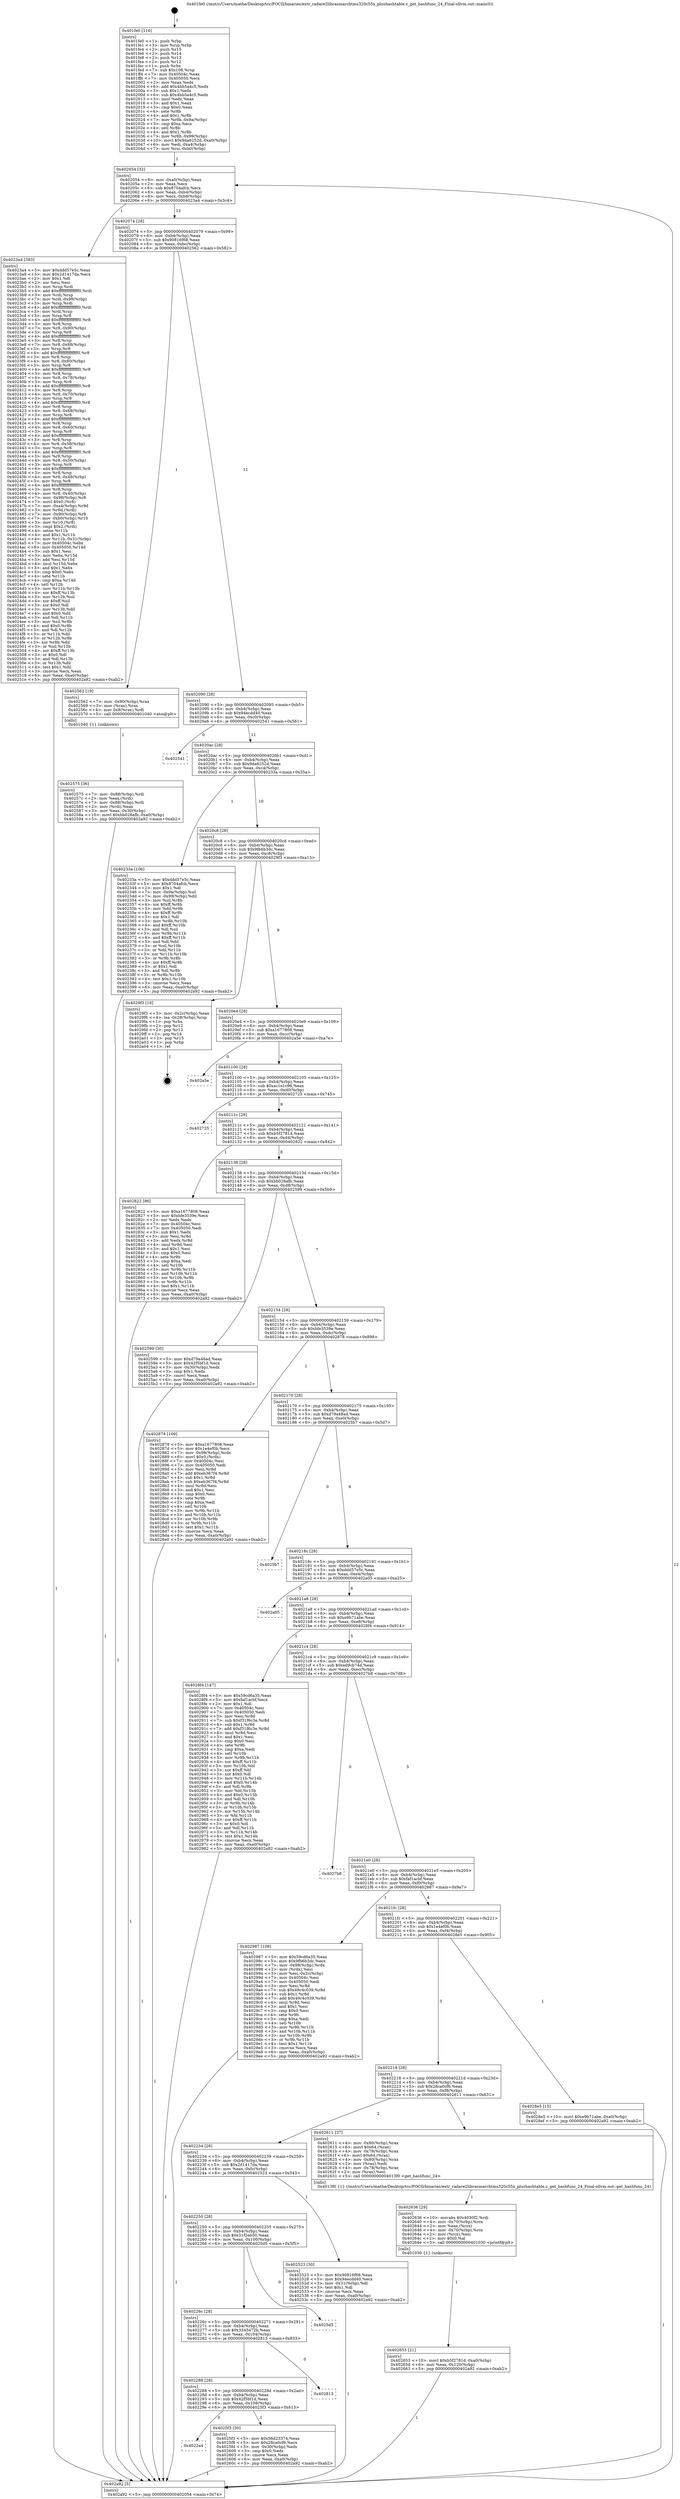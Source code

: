 digraph "0x401fe0" {
  label = "0x401fe0 (/mnt/c/Users/mathe/Desktop/tcc/POCII/binaries/extr_radare2librasmarchtms320c55x_plushashtable.c_get_hashfunc_24_Final-ollvm.out::main(0))"
  labelloc = "t"
  node[shape=record]

  Entry [label="",width=0.3,height=0.3,shape=circle,fillcolor=black,style=filled]
  "0x402054" [label="{
     0x402054 [32]\l
     | [instrs]\l
     &nbsp;&nbsp;0x402054 \<+6\>: mov -0xa0(%rbp),%eax\l
     &nbsp;&nbsp;0x40205a \<+2\>: mov %eax,%ecx\l
     &nbsp;&nbsp;0x40205c \<+6\>: sub $0x8704afcb,%ecx\l
     &nbsp;&nbsp;0x402062 \<+6\>: mov %eax,-0xb4(%rbp)\l
     &nbsp;&nbsp;0x402068 \<+6\>: mov %ecx,-0xb8(%rbp)\l
     &nbsp;&nbsp;0x40206e \<+6\>: je 00000000004023a4 \<main+0x3c4\>\l
  }"]
  "0x4023a4" [label="{
     0x4023a4 [383]\l
     | [instrs]\l
     &nbsp;&nbsp;0x4023a4 \<+5\>: mov $0xddd57e5c,%eax\l
     &nbsp;&nbsp;0x4023a9 \<+5\>: mov $0x2d1417da,%ecx\l
     &nbsp;&nbsp;0x4023ae \<+2\>: mov $0x1,%dl\l
     &nbsp;&nbsp;0x4023b0 \<+2\>: xor %esi,%esi\l
     &nbsp;&nbsp;0x4023b2 \<+3\>: mov %rsp,%rdi\l
     &nbsp;&nbsp;0x4023b5 \<+4\>: add $0xfffffffffffffff0,%rdi\l
     &nbsp;&nbsp;0x4023b9 \<+3\>: mov %rdi,%rsp\l
     &nbsp;&nbsp;0x4023bc \<+7\>: mov %rdi,-0x98(%rbp)\l
     &nbsp;&nbsp;0x4023c3 \<+3\>: mov %rsp,%rdi\l
     &nbsp;&nbsp;0x4023c6 \<+4\>: add $0xfffffffffffffff0,%rdi\l
     &nbsp;&nbsp;0x4023ca \<+3\>: mov %rdi,%rsp\l
     &nbsp;&nbsp;0x4023cd \<+3\>: mov %rsp,%r8\l
     &nbsp;&nbsp;0x4023d0 \<+4\>: add $0xfffffffffffffff0,%r8\l
     &nbsp;&nbsp;0x4023d4 \<+3\>: mov %r8,%rsp\l
     &nbsp;&nbsp;0x4023d7 \<+7\>: mov %r8,-0x90(%rbp)\l
     &nbsp;&nbsp;0x4023de \<+3\>: mov %rsp,%r8\l
     &nbsp;&nbsp;0x4023e1 \<+4\>: add $0xfffffffffffffff0,%r8\l
     &nbsp;&nbsp;0x4023e5 \<+3\>: mov %r8,%rsp\l
     &nbsp;&nbsp;0x4023e8 \<+7\>: mov %r8,-0x88(%rbp)\l
     &nbsp;&nbsp;0x4023ef \<+3\>: mov %rsp,%r8\l
     &nbsp;&nbsp;0x4023f2 \<+4\>: add $0xfffffffffffffff0,%r8\l
     &nbsp;&nbsp;0x4023f6 \<+3\>: mov %r8,%rsp\l
     &nbsp;&nbsp;0x4023f9 \<+4\>: mov %r8,-0x80(%rbp)\l
     &nbsp;&nbsp;0x4023fd \<+3\>: mov %rsp,%r8\l
     &nbsp;&nbsp;0x402400 \<+4\>: add $0xfffffffffffffff0,%r8\l
     &nbsp;&nbsp;0x402404 \<+3\>: mov %r8,%rsp\l
     &nbsp;&nbsp;0x402407 \<+4\>: mov %r8,-0x78(%rbp)\l
     &nbsp;&nbsp;0x40240b \<+3\>: mov %rsp,%r8\l
     &nbsp;&nbsp;0x40240e \<+4\>: add $0xfffffffffffffff0,%r8\l
     &nbsp;&nbsp;0x402412 \<+3\>: mov %r8,%rsp\l
     &nbsp;&nbsp;0x402415 \<+4\>: mov %r8,-0x70(%rbp)\l
     &nbsp;&nbsp;0x402419 \<+3\>: mov %rsp,%r8\l
     &nbsp;&nbsp;0x40241c \<+4\>: add $0xfffffffffffffff0,%r8\l
     &nbsp;&nbsp;0x402420 \<+3\>: mov %r8,%rsp\l
     &nbsp;&nbsp;0x402423 \<+4\>: mov %r8,-0x68(%rbp)\l
     &nbsp;&nbsp;0x402427 \<+3\>: mov %rsp,%r8\l
     &nbsp;&nbsp;0x40242a \<+4\>: add $0xfffffffffffffff0,%r8\l
     &nbsp;&nbsp;0x40242e \<+3\>: mov %r8,%rsp\l
     &nbsp;&nbsp;0x402431 \<+4\>: mov %r8,-0x60(%rbp)\l
     &nbsp;&nbsp;0x402435 \<+3\>: mov %rsp,%r8\l
     &nbsp;&nbsp;0x402438 \<+4\>: add $0xfffffffffffffff0,%r8\l
     &nbsp;&nbsp;0x40243c \<+3\>: mov %r8,%rsp\l
     &nbsp;&nbsp;0x40243f \<+4\>: mov %r8,-0x58(%rbp)\l
     &nbsp;&nbsp;0x402443 \<+3\>: mov %rsp,%r8\l
     &nbsp;&nbsp;0x402446 \<+4\>: add $0xfffffffffffffff0,%r8\l
     &nbsp;&nbsp;0x40244a \<+3\>: mov %r8,%rsp\l
     &nbsp;&nbsp;0x40244d \<+4\>: mov %r8,-0x50(%rbp)\l
     &nbsp;&nbsp;0x402451 \<+3\>: mov %rsp,%r8\l
     &nbsp;&nbsp;0x402454 \<+4\>: add $0xfffffffffffffff0,%r8\l
     &nbsp;&nbsp;0x402458 \<+3\>: mov %r8,%rsp\l
     &nbsp;&nbsp;0x40245b \<+4\>: mov %r8,-0x48(%rbp)\l
     &nbsp;&nbsp;0x40245f \<+3\>: mov %rsp,%r8\l
     &nbsp;&nbsp;0x402462 \<+4\>: add $0xfffffffffffffff0,%r8\l
     &nbsp;&nbsp;0x402466 \<+3\>: mov %r8,%rsp\l
     &nbsp;&nbsp;0x402469 \<+4\>: mov %r8,-0x40(%rbp)\l
     &nbsp;&nbsp;0x40246d \<+7\>: mov -0x98(%rbp),%r8\l
     &nbsp;&nbsp;0x402474 \<+7\>: movl $0x0,(%r8)\l
     &nbsp;&nbsp;0x40247b \<+7\>: mov -0xa4(%rbp),%r9d\l
     &nbsp;&nbsp;0x402482 \<+3\>: mov %r9d,(%rdi)\l
     &nbsp;&nbsp;0x402485 \<+7\>: mov -0x90(%rbp),%r8\l
     &nbsp;&nbsp;0x40248c \<+7\>: mov -0xb0(%rbp),%r10\l
     &nbsp;&nbsp;0x402493 \<+3\>: mov %r10,(%r8)\l
     &nbsp;&nbsp;0x402496 \<+3\>: cmpl $0x2,(%rdi)\l
     &nbsp;&nbsp;0x402499 \<+4\>: setne %r11b\l
     &nbsp;&nbsp;0x40249d \<+4\>: and $0x1,%r11b\l
     &nbsp;&nbsp;0x4024a1 \<+4\>: mov %r11b,-0x31(%rbp)\l
     &nbsp;&nbsp;0x4024a5 \<+7\>: mov 0x40504c,%ebx\l
     &nbsp;&nbsp;0x4024ac \<+8\>: mov 0x405050,%r14d\l
     &nbsp;&nbsp;0x4024b4 \<+3\>: sub $0x1,%esi\l
     &nbsp;&nbsp;0x4024b7 \<+3\>: mov %ebx,%r15d\l
     &nbsp;&nbsp;0x4024ba \<+3\>: add %esi,%r15d\l
     &nbsp;&nbsp;0x4024bd \<+4\>: imul %r15d,%ebx\l
     &nbsp;&nbsp;0x4024c1 \<+3\>: and $0x1,%ebx\l
     &nbsp;&nbsp;0x4024c4 \<+3\>: cmp $0x0,%ebx\l
     &nbsp;&nbsp;0x4024c7 \<+4\>: sete %r11b\l
     &nbsp;&nbsp;0x4024cb \<+4\>: cmp $0xa,%r14d\l
     &nbsp;&nbsp;0x4024cf \<+4\>: setl %r12b\l
     &nbsp;&nbsp;0x4024d3 \<+3\>: mov %r11b,%r13b\l
     &nbsp;&nbsp;0x4024d6 \<+4\>: xor $0xff,%r13b\l
     &nbsp;&nbsp;0x4024da \<+3\>: mov %r12b,%sil\l
     &nbsp;&nbsp;0x4024dd \<+4\>: xor $0xff,%sil\l
     &nbsp;&nbsp;0x4024e1 \<+3\>: xor $0x0,%dl\l
     &nbsp;&nbsp;0x4024e4 \<+3\>: mov %r13b,%dil\l
     &nbsp;&nbsp;0x4024e7 \<+4\>: and $0x0,%dil\l
     &nbsp;&nbsp;0x4024eb \<+3\>: and %dl,%r11b\l
     &nbsp;&nbsp;0x4024ee \<+3\>: mov %sil,%r8b\l
     &nbsp;&nbsp;0x4024f1 \<+4\>: and $0x0,%r8b\l
     &nbsp;&nbsp;0x4024f5 \<+3\>: and %dl,%r12b\l
     &nbsp;&nbsp;0x4024f8 \<+3\>: or %r11b,%dil\l
     &nbsp;&nbsp;0x4024fb \<+3\>: or %r12b,%r8b\l
     &nbsp;&nbsp;0x4024fe \<+3\>: xor %r8b,%dil\l
     &nbsp;&nbsp;0x402501 \<+3\>: or %sil,%r13b\l
     &nbsp;&nbsp;0x402504 \<+4\>: xor $0xff,%r13b\l
     &nbsp;&nbsp;0x402508 \<+3\>: or $0x0,%dl\l
     &nbsp;&nbsp;0x40250b \<+3\>: and %dl,%r13b\l
     &nbsp;&nbsp;0x40250e \<+3\>: or %r13b,%dil\l
     &nbsp;&nbsp;0x402511 \<+4\>: test $0x1,%dil\l
     &nbsp;&nbsp;0x402515 \<+3\>: cmovne %ecx,%eax\l
     &nbsp;&nbsp;0x402518 \<+6\>: mov %eax,-0xa0(%rbp)\l
     &nbsp;&nbsp;0x40251e \<+5\>: jmp 0000000000402a92 \<main+0xab2\>\l
  }"]
  "0x402074" [label="{
     0x402074 [28]\l
     | [instrs]\l
     &nbsp;&nbsp;0x402074 \<+5\>: jmp 0000000000402079 \<main+0x99\>\l
     &nbsp;&nbsp;0x402079 \<+6\>: mov -0xb4(%rbp),%eax\l
     &nbsp;&nbsp;0x40207f \<+5\>: sub $0x90816f68,%eax\l
     &nbsp;&nbsp;0x402084 \<+6\>: mov %eax,-0xbc(%rbp)\l
     &nbsp;&nbsp;0x40208a \<+6\>: je 0000000000402562 \<main+0x582\>\l
  }"]
  Exit [label="",width=0.3,height=0.3,shape=circle,fillcolor=black,style=filled,peripheries=2]
  "0x402562" [label="{
     0x402562 [19]\l
     | [instrs]\l
     &nbsp;&nbsp;0x402562 \<+7\>: mov -0x90(%rbp),%rax\l
     &nbsp;&nbsp;0x402569 \<+3\>: mov (%rax),%rax\l
     &nbsp;&nbsp;0x40256c \<+4\>: mov 0x8(%rax),%rdi\l
     &nbsp;&nbsp;0x402570 \<+5\>: call 0000000000401040 \<atoi@plt\>\l
     | [calls]\l
     &nbsp;&nbsp;0x401040 \{1\} (unknown)\l
  }"]
  "0x402090" [label="{
     0x402090 [28]\l
     | [instrs]\l
     &nbsp;&nbsp;0x402090 \<+5\>: jmp 0000000000402095 \<main+0xb5\>\l
     &nbsp;&nbsp;0x402095 \<+6\>: mov -0xb4(%rbp),%eax\l
     &nbsp;&nbsp;0x40209b \<+5\>: sub $0x94ecdd40,%eax\l
     &nbsp;&nbsp;0x4020a0 \<+6\>: mov %eax,-0xc0(%rbp)\l
     &nbsp;&nbsp;0x4020a6 \<+6\>: je 0000000000402541 \<main+0x561\>\l
  }"]
  "0x402653" [label="{
     0x402653 [21]\l
     | [instrs]\l
     &nbsp;&nbsp;0x402653 \<+10\>: movl $0xb5f2781d,-0xa0(%rbp)\l
     &nbsp;&nbsp;0x40265d \<+6\>: mov %eax,-0x120(%rbp)\l
     &nbsp;&nbsp;0x402663 \<+5\>: jmp 0000000000402a92 \<main+0xab2\>\l
  }"]
  "0x402541" [label="{
     0x402541\l
  }", style=dashed]
  "0x4020ac" [label="{
     0x4020ac [28]\l
     | [instrs]\l
     &nbsp;&nbsp;0x4020ac \<+5\>: jmp 00000000004020b1 \<main+0xd1\>\l
     &nbsp;&nbsp;0x4020b1 \<+6\>: mov -0xb4(%rbp),%eax\l
     &nbsp;&nbsp;0x4020b7 \<+5\>: sub $0x9da6252d,%eax\l
     &nbsp;&nbsp;0x4020bc \<+6\>: mov %eax,-0xc4(%rbp)\l
     &nbsp;&nbsp;0x4020c2 \<+6\>: je 000000000040233a \<main+0x35a\>\l
  }"]
  "0x402636" [label="{
     0x402636 [29]\l
     | [instrs]\l
     &nbsp;&nbsp;0x402636 \<+10\>: movabs $0x4030f2,%rdi\l
     &nbsp;&nbsp;0x402640 \<+4\>: mov -0x70(%rbp),%rcx\l
     &nbsp;&nbsp;0x402644 \<+2\>: mov %eax,(%rcx)\l
     &nbsp;&nbsp;0x402646 \<+4\>: mov -0x70(%rbp),%rcx\l
     &nbsp;&nbsp;0x40264a \<+2\>: mov (%rcx),%esi\l
     &nbsp;&nbsp;0x40264c \<+2\>: mov $0x0,%al\l
     &nbsp;&nbsp;0x40264e \<+5\>: call 0000000000401030 \<printf@plt\>\l
     | [calls]\l
     &nbsp;&nbsp;0x401030 \{1\} (unknown)\l
  }"]
  "0x40233a" [label="{
     0x40233a [106]\l
     | [instrs]\l
     &nbsp;&nbsp;0x40233a \<+5\>: mov $0xddd57e5c,%eax\l
     &nbsp;&nbsp;0x40233f \<+5\>: mov $0x8704afcb,%ecx\l
     &nbsp;&nbsp;0x402344 \<+2\>: mov $0x1,%dl\l
     &nbsp;&nbsp;0x402346 \<+7\>: mov -0x9a(%rbp),%sil\l
     &nbsp;&nbsp;0x40234d \<+7\>: mov -0x99(%rbp),%dil\l
     &nbsp;&nbsp;0x402354 \<+3\>: mov %sil,%r8b\l
     &nbsp;&nbsp;0x402357 \<+4\>: xor $0xff,%r8b\l
     &nbsp;&nbsp;0x40235b \<+3\>: mov %dil,%r9b\l
     &nbsp;&nbsp;0x40235e \<+4\>: xor $0xff,%r9b\l
     &nbsp;&nbsp;0x402362 \<+3\>: xor $0x1,%dl\l
     &nbsp;&nbsp;0x402365 \<+3\>: mov %r8b,%r10b\l
     &nbsp;&nbsp;0x402368 \<+4\>: and $0xff,%r10b\l
     &nbsp;&nbsp;0x40236c \<+3\>: and %dl,%sil\l
     &nbsp;&nbsp;0x40236f \<+3\>: mov %r9b,%r11b\l
     &nbsp;&nbsp;0x402372 \<+4\>: and $0xff,%r11b\l
     &nbsp;&nbsp;0x402376 \<+3\>: and %dl,%dil\l
     &nbsp;&nbsp;0x402379 \<+3\>: or %sil,%r10b\l
     &nbsp;&nbsp;0x40237c \<+3\>: or %dil,%r11b\l
     &nbsp;&nbsp;0x40237f \<+3\>: xor %r11b,%r10b\l
     &nbsp;&nbsp;0x402382 \<+3\>: or %r9b,%r8b\l
     &nbsp;&nbsp;0x402385 \<+4\>: xor $0xff,%r8b\l
     &nbsp;&nbsp;0x402389 \<+3\>: or $0x1,%dl\l
     &nbsp;&nbsp;0x40238c \<+3\>: and %dl,%r8b\l
     &nbsp;&nbsp;0x40238f \<+3\>: or %r8b,%r10b\l
     &nbsp;&nbsp;0x402392 \<+4\>: test $0x1,%r10b\l
     &nbsp;&nbsp;0x402396 \<+3\>: cmovne %ecx,%eax\l
     &nbsp;&nbsp;0x402399 \<+6\>: mov %eax,-0xa0(%rbp)\l
     &nbsp;&nbsp;0x40239f \<+5\>: jmp 0000000000402a92 \<main+0xab2\>\l
  }"]
  "0x4020c8" [label="{
     0x4020c8 [28]\l
     | [instrs]\l
     &nbsp;&nbsp;0x4020c8 \<+5\>: jmp 00000000004020cd \<main+0xed\>\l
     &nbsp;&nbsp;0x4020cd \<+6\>: mov -0xb4(%rbp),%eax\l
     &nbsp;&nbsp;0x4020d3 \<+5\>: sub $0x9fb6b3dc,%eax\l
     &nbsp;&nbsp;0x4020d8 \<+6\>: mov %eax,-0xc8(%rbp)\l
     &nbsp;&nbsp;0x4020de \<+6\>: je 00000000004029f3 \<main+0xa13\>\l
  }"]
  "0x402a92" [label="{
     0x402a92 [5]\l
     | [instrs]\l
     &nbsp;&nbsp;0x402a92 \<+5\>: jmp 0000000000402054 \<main+0x74\>\l
  }"]
  "0x401fe0" [label="{
     0x401fe0 [116]\l
     | [instrs]\l
     &nbsp;&nbsp;0x401fe0 \<+1\>: push %rbp\l
     &nbsp;&nbsp;0x401fe1 \<+3\>: mov %rsp,%rbp\l
     &nbsp;&nbsp;0x401fe4 \<+2\>: push %r15\l
     &nbsp;&nbsp;0x401fe6 \<+2\>: push %r14\l
     &nbsp;&nbsp;0x401fe8 \<+2\>: push %r13\l
     &nbsp;&nbsp;0x401fea \<+2\>: push %r12\l
     &nbsp;&nbsp;0x401fec \<+1\>: push %rbx\l
     &nbsp;&nbsp;0x401fed \<+7\>: sub $0x108,%rsp\l
     &nbsp;&nbsp;0x401ff4 \<+7\>: mov 0x40504c,%eax\l
     &nbsp;&nbsp;0x401ffb \<+7\>: mov 0x405050,%ecx\l
     &nbsp;&nbsp;0x402002 \<+2\>: mov %eax,%edx\l
     &nbsp;&nbsp;0x402004 \<+6\>: add $0x4bb5a4c5,%edx\l
     &nbsp;&nbsp;0x40200a \<+3\>: sub $0x1,%edx\l
     &nbsp;&nbsp;0x40200d \<+6\>: sub $0x4bb5a4c5,%edx\l
     &nbsp;&nbsp;0x402013 \<+3\>: imul %edx,%eax\l
     &nbsp;&nbsp;0x402016 \<+3\>: and $0x1,%eax\l
     &nbsp;&nbsp;0x402019 \<+3\>: cmp $0x0,%eax\l
     &nbsp;&nbsp;0x40201c \<+4\>: sete %r8b\l
     &nbsp;&nbsp;0x402020 \<+4\>: and $0x1,%r8b\l
     &nbsp;&nbsp;0x402024 \<+7\>: mov %r8b,-0x9a(%rbp)\l
     &nbsp;&nbsp;0x40202b \<+3\>: cmp $0xa,%ecx\l
     &nbsp;&nbsp;0x40202e \<+4\>: setl %r8b\l
     &nbsp;&nbsp;0x402032 \<+4\>: and $0x1,%r8b\l
     &nbsp;&nbsp;0x402036 \<+7\>: mov %r8b,-0x99(%rbp)\l
     &nbsp;&nbsp;0x40203d \<+10\>: movl $0x9da6252d,-0xa0(%rbp)\l
     &nbsp;&nbsp;0x402047 \<+6\>: mov %edi,-0xa4(%rbp)\l
     &nbsp;&nbsp;0x40204d \<+7\>: mov %rsi,-0xb0(%rbp)\l
  }"]
  "0x4022a4" [label="{
     0x4022a4\l
  }", style=dashed]
  "0x4025f3" [label="{
     0x4025f3 [30]\l
     | [instrs]\l
     &nbsp;&nbsp;0x4025f3 \<+5\>: mov $0x56d23374,%eax\l
     &nbsp;&nbsp;0x4025f8 \<+5\>: mov $0x28ca0cf6,%ecx\l
     &nbsp;&nbsp;0x4025fd \<+3\>: mov -0x30(%rbp),%edx\l
     &nbsp;&nbsp;0x402600 \<+3\>: cmp $0x0,%edx\l
     &nbsp;&nbsp;0x402603 \<+3\>: cmove %ecx,%eax\l
     &nbsp;&nbsp;0x402606 \<+6\>: mov %eax,-0xa0(%rbp)\l
     &nbsp;&nbsp;0x40260c \<+5\>: jmp 0000000000402a92 \<main+0xab2\>\l
  }"]
  "0x4029f3" [label="{
     0x4029f3 [18]\l
     | [instrs]\l
     &nbsp;&nbsp;0x4029f3 \<+3\>: mov -0x2c(%rbp),%eax\l
     &nbsp;&nbsp;0x4029f6 \<+4\>: lea -0x28(%rbp),%rsp\l
     &nbsp;&nbsp;0x4029fa \<+1\>: pop %rbx\l
     &nbsp;&nbsp;0x4029fb \<+2\>: pop %r12\l
     &nbsp;&nbsp;0x4029fd \<+2\>: pop %r13\l
     &nbsp;&nbsp;0x4029ff \<+2\>: pop %r14\l
     &nbsp;&nbsp;0x402a01 \<+2\>: pop %r15\l
     &nbsp;&nbsp;0x402a03 \<+1\>: pop %rbp\l
     &nbsp;&nbsp;0x402a04 \<+1\>: ret\l
  }"]
  "0x4020e4" [label="{
     0x4020e4 [28]\l
     | [instrs]\l
     &nbsp;&nbsp;0x4020e4 \<+5\>: jmp 00000000004020e9 \<main+0x109\>\l
     &nbsp;&nbsp;0x4020e9 \<+6\>: mov -0xb4(%rbp),%eax\l
     &nbsp;&nbsp;0x4020ef \<+5\>: sub $0xa1677808,%eax\l
     &nbsp;&nbsp;0x4020f4 \<+6\>: mov %eax,-0xcc(%rbp)\l
     &nbsp;&nbsp;0x4020fa \<+6\>: je 0000000000402a5e \<main+0xa7e\>\l
  }"]
  "0x402288" [label="{
     0x402288 [28]\l
     | [instrs]\l
     &nbsp;&nbsp;0x402288 \<+5\>: jmp 000000000040228d \<main+0x2ad\>\l
     &nbsp;&nbsp;0x40228d \<+6\>: mov -0xb4(%rbp),%eax\l
     &nbsp;&nbsp;0x402293 \<+5\>: sub $0x42f5bf1d,%eax\l
     &nbsp;&nbsp;0x402298 \<+6\>: mov %eax,-0x108(%rbp)\l
     &nbsp;&nbsp;0x40229e \<+6\>: je 00000000004025f3 \<main+0x613\>\l
  }"]
  "0x402a5e" [label="{
     0x402a5e\l
  }", style=dashed]
  "0x402100" [label="{
     0x402100 [28]\l
     | [instrs]\l
     &nbsp;&nbsp;0x402100 \<+5\>: jmp 0000000000402105 \<main+0x125\>\l
     &nbsp;&nbsp;0x402105 \<+6\>: mov -0xb4(%rbp),%eax\l
     &nbsp;&nbsp;0x40210b \<+5\>: sub $0xac1e1c96,%eax\l
     &nbsp;&nbsp;0x402110 \<+6\>: mov %eax,-0xd0(%rbp)\l
     &nbsp;&nbsp;0x402116 \<+6\>: je 0000000000402725 \<main+0x745\>\l
  }"]
  "0x402813" [label="{
     0x402813\l
  }", style=dashed]
  "0x402725" [label="{
     0x402725\l
  }", style=dashed]
  "0x40211c" [label="{
     0x40211c [28]\l
     | [instrs]\l
     &nbsp;&nbsp;0x40211c \<+5\>: jmp 0000000000402121 \<main+0x141\>\l
     &nbsp;&nbsp;0x402121 \<+6\>: mov -0xb4(%rbp),%eax\l
     &nbsp;&nbsp;0x402127 \<+5\>: sub $0xb5f2781d,%eax\l
     &nbsp;&nbsp;0x40212c \<+6\>: mov %eax,-0xd4(%rbp)\l
     &nbsp;&nbsp;0x402132 \<+6\>: je 0000000000402822 \<main+0x842\>\l
  }"]
  "0x40226c" [label="{
     0x40226c [28]\l
     | [instrs]\l
     &nbsp;&nbsp;0x40226c \<+5\>: jmp 0000000000402271 \<main+0x291\>\l
     &nbsp;&nbsp;0x402271 \<+6\>: mov -0xb4(%rbp),%eax\l
     &nbsp;&nbsp;0x402277 \<+5\>: sub $0x3345472b,%eax\l
     &nbsp;&nbsp;0x40227c \<+6\>: mov %eax,-0x104(%rbp)\l
     &nbsp;&nbsp;0x402282 \<+6\>: je 0000000000402813 \<main+0x833\>\l
  }"]
  "0x402822" [label="{
     0x402822 [86]\l
     | [instrs]\l
     &nbsp;&nbsp;0x402822 \<+5\>: mov $0xa1677808,%eax\l
     &nbsp;&nbsp;0x402827 \<+5\>: mov $0xbfe3539e,%ecx\l
     &nbsp;&nbsp;0x40282c \<+2\>: xor %edx,%edx\l
     &nbsp;&nbsp;0x40282e \<+7\>: mov 0x40504c,%esi\l
     &nbsp;&nbsp;0x402835 \<+7\>: mov 0x405050,%edi\l
     &nbsp;&nbsp;0x40283c \<+3\>: sub $0x1,%edx\l
     &nbsp;&nbsp;0x40283f \<+3\>: mov %esi,%r8d\l
     &nbsp;&nbsp;0x402842 \<+3\>: add %edx,%r8d\l
     &nbsp;&nbsp;0x402845 \<+4\>: imul %r8d,%esi\l
     &nbsp;&nbsp;0x402849 \<+3\>: and $0x1,%esi\l
     &nbsp;&nbsp;0x40284c \<+3\>: cmp $0x0,%esi\l
     &nbsp;&nbsp;0x40284f \<+4\>: sete %r9b\l
     &nbsp;&nbsp;0x402853 \<+3\>: cmp $0xa,%edi\l
     &nbsp;&nbsp;0x402856 \<+4\>: setl %r10b\l
     &nbsp;&nbsp;0x40285a \<+3\>: mov %r9b,%r11b\l
     &nbsp;&nbsp;0x40285d \<+3\>: and %r10b,%r11b\l
     &nbsp;&nbsp;0x402860 \<+3\>: xor %r10b,%r9b\l
     &nbsp;&nbsp;0x402863 \<+3\>: or %r9b,%r11b\l
     &nbsp;&nbsp;0x402866 \<+4\>: test $0x1,%r11b\l
     &nbsp;&nbsp;0x40286a \<+3\>: cmovne %ecx,%eax\l
     &nbsp;&nbsp;0x40286d \<+6\>: mov %eax,-0xa0(%rbp)\l
     &nbsp;&nbsp;0x402873 \<+5\>: jmp 0000000000402a92 \<main+0xab2\>\l
  }"]
  "0x402138" [label="{
     0x402138 [28]\l
     | [instrs]\l
     &nbsp;&nbsp;0x402138 \<+5\>: jmp 000000000040213d \<main+0x15d\>\l
     &nbsp;&nbsp;0x40213d \<+6\>: mov -0xb4(%rbp),%eax\l
     &nbsp;&nbsp;0x402143 \<+5\>: sub $0xbb028afb,%eax\l
     &nbsp;&nbsp;0x402148 \<+6\>: mov %eax,-0xd8(%rbp)\l
     &nbsp;&nbsp;0x40214e \<+6\>: je 0000000000402599 \<main+0x5b9\>\l
  }"]
  "0x4025d5" [label="{
     0x4025d5\l
  }", style=dashed]
  "0x402599" [label="{
     0x402599 [30]\l
     | [instrs]\l
     &nbsp;&nbsp;0x402599 \<+5\>: mov $0xd79a48ad,%eax\l
     &nbsp;&nbsp;0x40259e \<+5\>: mov $0x42f5bf1d,%ecx\l
     &nbsp;&nbsp;0x4025a3 \<+3\>: mov -0x30(%rbp),%edx\l
     &nbsp;&nbsp;0x4025a6 \<+3\>: cmp $0x1,%edx\l
     &nbsp;&nbsp;0x4025a9 \<+3\>: cmovl %ecx,%eax\l
     &nbsp;&nbsp;0x4025ac \<+6\>: mov %eax,-0xa0(%rbp)\l
     &nbsp;&nbsp;0x4025b2 \<+5\>: jmp 0000000000402a92 \<main+0xab2\>\l
  }"]
  "0x402154" [label="{
     0x402154 [28]\l
     | [instrs]\l
     &nbsp;&nbsp;0x402154 \<+5\>: jmp 0000000000402159 \<main+0x179\>\l
     &nbsp;&nbsp;0x402159 \<+6\>: mov -0xb4(%rbp),%eax\l
     &nbsp;&nbsp;0x40215f \<+5\>: sub $0xbfe3539e,%eax\l
     &nbsp;&nbsp;0x402164 \<+6\>: mov %eax,-0xdc(%rbp)\l
     &nbsp;&nbsp;0x40216a \<+6\>: je 0000000000402878 \<main+0x898\>\l
  }"]
  "0x402575" [label="{
     0x402575 [36]\l
     | [instrs]\l
     &nbsp;&nbsp;0x402575 \<+7\>: mov -0x88(%rbp),%rdi\l
     &nbsp;&nbsp;0x40257c \<+2\>: mov %eax,(%rdi)\l
     &nbsp;&nbsp;0x40257e \<+7\>: mov -0x88(%rbp),%rdi\l
     &nbsp;&nbsp;0x402585 \<+2\>: mov (%rdi),%eax\l
     &nbsp;&nbsp;0x402587 \<+3\>: mov %eax,-0x30(%rbp)\l
     &nbsp;&nbsp;0x40258a \<+10\>: movl $0xbb028afb,-0xa0(%rbp)\l
     &nbsp;&nbsp;0x402594 \<+5\>: jmp 0000000000402a92 \<main+0xab2\>\l
  }"]
  "0x402878" [label="{
     0x402878 [109]\l
     | [instrs]\l
     &nbsp;&nbsp;0x402878 \<+5\>: mov $0xa1677808,%eax\l
     &nbsp;&nbsp;0x40287d \<+5\>: mov $0x1e4ef0b,%ecx\l
     &nbsp;&nbsp;0x402882 \<+7\>: mov -0x98(%rbp),%rdx\l
     &nbsp;&nbsp;0x402889 \<+6\>: movl $0x0,(%rdx)\l
     &nbsp;&nbsp;0x40288f \<+7\>: mov 0x40504c,%esi\l
     &nbsp;&nbsp;0x402896 \<+7\>: mov 0x405050,%edi\l
     &nbsp;&nbsp;0x40289d \<+3\>: mov %esi,%r8d\l
     &nbsp;&nbsp;0x4028a0 \<+7\>: add $0xeb367f4,%r8d\l
     &nbsp;&nbsp;0x4028a7 \<+4\>: sub $0x1,%r8d\l
     &nbsp;&nbsp;0x4028ab \<+7\>: sub $0xeb367f4,%r8d\l
     &nbsp;&nbsp;0x4028b2 \<+4\>: imul %r8d,%esi\l
     &nbsp;&nbsp;0x4028b6 \<+3\>: and $0x1,%esi\l
     &nbsp;&nbsp;0x4028b9 \<+3\>: cmp $0x0,%esi\l
     &nbsp;&nbsp;0x4028bc \<+4\>: sete %r9b\l
     &nbsp;&nbsp;0x4028c0 \<+3\>: cmp $0xa,%edi\l
     &nbsp;&nbsp;0x4028c3 \<+4\>: setl %r10b\l
     &nbsp;&nbsp;0x4028c7 \<+3\>: mov %r9b,%r11b\l
     &nbsp;&nbsp;0x4028ca \<+3\>: and %r10b,%r11b\l
     &nbsp;&nbsp;0x4028cd \<+3\>: xor %r10b,%r9b\l
     &nbsp;&nbsp;0x4028d0 \<+3\>: or %r9b,%r11b\l
     &nbsp;&nbsp;0x4028d3 \<+4\>: test $0x1,%r11b\l
     &nbsp;&nbsp;0x4028d7 \<+3\>: cmovne %ecx,%eax\l
     &nbsp;&nbsp;0x4028da \<+6\>: mov %eax,-0xa0(%rbp)\l
     &nbsp;&nbsp;0x4028e0 \<+5\>: jmp 0000000000402a92 \<main+0xab2\>\l
  }"]
  "0x402170" [label="{
     0x402170 [28]\l
     | [instrs]\l
     &nbsp;&nbsp;0x402170 \<+5\>: jmp 0000000000402175 \<main+0x195\>\l
     &nbsp;&nbsp;0x402175 \<+6\>: mov -0xb4(%rbp),%eax\l
     &nbsp;&nbsp;0x40217b \<+5\>: sub $0xd79a48ad,%eax\l
     &nbsp;&nbsp;0x402180 \<+6\>: mov %eax,-0xe0(%rbp)\l
     &nbsp;&nbsp;0x402186 \<+6\>: je 00000000004025b7 \<main+0x5d7\>\l
  }"]
  "0x402250" [label="{
     0x402250 [28]\l
     | [instrs]\l
     &nbsp;&nbsp;0x402250 \<+5\>: jmp 0000000000402255 \<main+0x275\>\l
     &nbsp;&nbsp;0x402255 \<+6\>: mov -0xb4(%rbp),%eax\l
     &nbsp;&nbsp;0x40225b \<+5\>: sub $0x31f2eb50,%eax\l
     &nbsp;&nbsp;0x402260 \<+6\>: mov %eax,-0x100(%rbp)\l
     &nbsp;&nbsp;0x402266 \<+6\>: je 00000000004025d5 \<main+0x5f5\>\l
  }"]
  "0x4025b7" [label="{
     0x4025b7\l
  }", style=dashed]
  "0x40218c" [label="{
     0x40218c [28]\l
     | [instrs]\l
     &nbsp;&nbsp;0x40218c \<+5\>: jmp 0000000000402191 \<main+0x1b1\>\l
     &nbsp;&nbsp;0x402191 \<+6\>: mov -0xb4(%rbp),%eax\l
     &nbsp;&nbsp;0x402197 \<+5\>: sub $0xddd57e5c,%eax\l
     &nbsp;&nbsp;0x40219c \<+6\>: mov %eax,-0xe4(%rbp)\l
     &nbsp;&nbsp;0x4021a2 \<+6\>: je 0000000000402a05 \<main+0xa25\>\l
  }"]
  "0x402523" [label="{
     0x402523 [30]\l
     | [instrs]\l
     &nbsp;&nbsp;0x402523 \<+5\>: mov $0x90816f68,%eax\l
     &nbsp;&nbsp;0x402528 \<+5\>: mov $0x94ecdd40,%ecx\l
     &nbsp;&nbsp;0x40252d \<+3\>: mov -0x31(%rbp),%dl\l
     &nbsp;&nbsp;0x402530 \<+3\>: test $0x1,%dl\l
     &nbsp;&nbsp;0x402533 \<+3\>: cmovne %ecx,%eax\l
     &nbsp;&nbsp;0x402536 \<+6\>: mov %eax,-0xa0(%rbp)\l
     &nbsp;&nbsp;0x40253c \<+5\>: jmp 0000000000402a92 \<main+0xab2\>\l
  }"]
  "0x402a05" [label="{
     0x402a05\l
  }", style=dashed]
  "0x4021a8" [label="{
     0x4021a8 [28]\l
     | [instrs]\l
     &nbsp;&nbsp;0x4021a8 \<+5\>: jmp 00000000004021ad \<main+0x1cd\>\l
     &nbsp;&nbsp;0x4021ad \<+6\>: mov -0xb4(%rbp),%eax\l
     &nbsp;&nbsp;0x4021b3 \<+5\>: sub $0xe9b71abe,%eax\l
     &nbsp;&nbsp;0x4021b8 \<+6\>: mov %eax,-0xe8(%rbp)\l
     &nbsp;&nbsp;0x4021be \<+6\>: je 00000000004028f4 \<main+0x914\>\l
  }"]
  "0x402234" [label="{
     0x402234 [28]\l
     | [instrs]\l
     &nbsp;&nbsp;0x402234 \<+5\>: jmp 0000000000402239 \<main+0x259\>\l
     &nbsp;&nbsp;0x402239 \<+6\>: mov -0xb4(%rbp),%eax\l
     &nbsp;&nbsp;0x40223f \<+5\>: sub $0x2d1417da,%eax\l
     &nbsp;&nbsp;0x402244 \<+6\>: mov %eax,-0xfc(%rbp)\l
     &nbsp;&nbsp;0x40224a \<+6\>: je 0000000000402523 \<main+0x543\>\l
  }"]
  "0x4028f4" [label="{
     0x4028f4 [147]\l
     | [instrs]\l
     &nbsp;&nbsp;0x4028f4 \<+5\>: mov $0x59cd6a35,%eax\l
     &nbsp;&nbsp;0x4028f9 \<+5\>: mov $0xfaf1acbf,%ecx\l
     &nbsp;&nbsp;0x4028fe \<+2\>: mov $0x1,%dl\l
     &nbsp;&nbsp;0x402900 \<+7\>: mov 0x40504c,%esi\l
     &nbsp;&nbsp;0x402907 \<+7\>: mov 0x405050,%edi\l
     &nbsp;&nbsp;0x40290e \<+3\>: mov %esi,%r8d\l
     &nbsp;&nbsp;0x402911 \<+7\>: sub $0xf31f6c3e,%r8d\l
     &nbsp;&nbsp;0x402918 \<+4\>: sub $0x1,%r8d\l
     &nbsp;&nbsp;0x40291c \<+7\>: add $0xf31f6c3e,%r8d\l
     &nbsp;&nbsp;0x402923 \<+4\>: imul %r8d,%esi\l
     &nbsp;&nbsp;0x402927 \<+3\>: and $0x1,%esi\l
     &nbsp;&nbsp;0x40292a \<+3\>: cmp $0x0,%esi\l
     &nbsp;&nbsp;0x40292d \<+4\>: sete %r9b\l
     &nbsp;&nbsp;0x402931 \<+3\>: cmp $0xa,%edi\l
     &nbsp;&nbsp;0x402934 \<+4\>: setl %r10b\l
     &nbsp;&nbsp;0x402938 \<+3\>: mov %r9b,%r11b\l
     &nbsp;&nbsp;0x40293b \<+4\>: xor $0xff,%r11b\l
     &nbsp;&nbsp;0x40293f \<+3\>: mov %r10b,%bl\l
     &nbsp;&nbsp;0x402942 \<+3\>: xor $0xff,%bl\l
     &nbsp;&nbsp;0x402945 \<+3\>: xor $0x0,%dl\l
     &nbsp;&nbsp;0x402948 \<+3\>: mov %r11b,%r14b\l
     &nbsp;&nbsp;0x40294b \<+4\>: and $0x0,%r14b\l
     &nbsp;&nbsp;0x40294f \<+3\>: and %dl,%r9b\l
     &nbsp;&nbsp;0x402952 \<+3\>: mov %bl,%r15b\l
     &nbsp;&nbsp;0x402955 \<+4\>: and $0x0,%r15b\l
     &nbsp;&nbsp;0x402959 \<+3\>: and %dl,%r10b\l
     &nbsp;&nbsp;0x40295c \<+3\>: or %r9b,%r14b\l
     &nbsp;&nbsp;0x40295f \<+3\>: or %r10b,%r15b\l
     &nbsp;&nbsp;0x402962 \<+3\>: xor %r15b,%r14b\l
     &nbsp;&nbsp;0x402965 \<+3\>: or %bl,%r11b\l
     &nbsp;&nbsp;0x402968 \<+4\>: xor $0xff,%r11b\l
     &nbsp;&nbsp;0x40296c \<+3\>: or $0x0,%dl\l
     &nbsp;&nbsp;0x40296f \<+3\>: and %dl,%r11b\l
     &nbsp;&nbsp;0x402972 \<+3\>: or %r11b,%r14b\l
     &nbsp;&nbsp;0x402975 \<+4\>: test $0x1,%r14b\l
     &nbsp;&nbsp;0x402979 \<+3\>: cmovne %ecx,%eax\l
     &nbsp;&nbsp;0x40297c \<+6\>: mov %eax,-0xa0(%rbp)\l
     &nbsp;&nbsp;0x402982 \<+5\>: jmp 0000000000402a92 \<main+0xab2\>\l
  }"]
  "0x4021c4" [label="{
     0x4021c4 [28]\l
     | [instrs]\l
     &nbsp;&nbsp;0x4021c4 \<+5\>: jmp 00000000004021c9 \<main+0x1e9\>\l
     &nbsp;&nbsp;0x4021c9 \<+6\>: mov -0xb4(%rbp),%eax\l
     &nbsp;&nbsp;0x4021cf \<+5\>: sub $0xed9cb74d,%eax\l
     &nbsp;&nbsp;0x4021d4 \<+6\>: mov %eax,-0xec(%rbp)\l
     &nbsp;&nbsp;0x4021da \<+6\>: je 00000000004027b8 \<main+0x7d8\>\l
  }"]
  "0x402611" [label="{
     0x402611 [37]\l
     | [instrs]\l
     &nbsp;&nbsp;0x402611 \<+4\>: mov -0x80(%rbp),%rax\l
     &nbsp;&nbsp;0x402615 \<+6\>: movl $0x64,(%rax)\l
     &nbsp;&nbsp;0x40261b \<+4\>: mov -0x78(%rbp),%rax\l
     &nbsp;&nbsp;0x40261f \<+6\>: movl $0x64,(%rax)\l
     &nbsp;&nbsp;0x402625 \<+4\>: mov -0x80(%rbp),%rax\l
     &nbsp;&nbsp;0x402629 \<+2\>: mov (%rax),%edi\l
     &nbsp;&nbsp;0x40262b \<+4\>: mov -0x78(%rbp),%rax\l
     &nbsp;&nbsp;0x40262f \<+2\>: mov (%rax),%esi\l
     &nbsp;&nbsp;0x402631 \<+5\>: call 00000000004013f0 \<get_hashfunc_24\>\l
     | [calls]\l
     &nbsp;&nbsp;0x4013f0 \{1\} (/mnt/c/Users/mathe/Desktop/tcc/POCII/binaries/extr_radare2librasmarchtms320c55x_plushashtable.c_get_hashfunc_24_Final-ollvm.out::get_hashfunc_24)\l
  }"]
  "0x4027b8" [label="{
     0x4027b8\l
  }", style=dashed]
  "0x4021e0" [label="{
     0x4021e0 [28]\l
     | [instrs]\l
     &nbsp;&nbsp;0x4021e0 \<+5\>: jmp 00000000004021e5 \<main+0x205\>\l
     &nbsp;&nbsp;0x4021e5 \<+6\>: mov -0xb4(%rbp),%eax\l
     &nbsp;&nbsp;0x4021eb \<+5\>: sub $0xfaf1acbf,%eax\l
     &nbsp;&nbsp;0x4021f0 \<+6\>: mov %eax,-0xf0(%rbp)\l
     &nbsp;&nbsp;0x4021f6 \<+6\>: je 0000000000402987 \<main+0x9a7\>\l
  }"]
  "0x402218" [label="{
     0x402218 [28]\l
     | [instrs]\l
     &nbsp;&nbsp;0x402218 \<+5\>: jmp 000000000040221d \<main+0x23d\>\l
     &nbsp;&nbsp;0x40221d \<+6\>: mov -0xb4(%rbp),%eax\l
     &nbsp;&nbsp;0x402223 \<+5\>: sub $0x28ca0cf6,%eax\l
     &nbsp;&nbsp;0x402228 \<+6\>: mov %eax,-0xf8(%rbp)\l
     &nbsp;&nbsp;0x40222e \<+6\>: je 0000000000402611 \<main+0x631\>\l
  }"]
  "0x402987" [label="{
     0x402987 [108]\l
     | [instrs]\l
     &nbsp;&nbsp;0x402987 \<+5\>: mov $0x59cd6a35,%eax\l
     &nbsp;&nbsp;0x40298c \<+5\>: mov $0x9fb6b3dc,%ecx\l
     &nbsp;&nbsp;0x402991 \<+7\>: mov -0x98(%rbp),%rdx\l
     &nbsp;&nbsp;0x402998 \<+2\>: mov (%rdx),%esi\l
     &nbsp;&nbsp;0x40299a \<+3\>: mov %esi,-0x2c(%rbp)\l
     &nbsp;&nbsp;0x40299d \<+7\>: mov 0x40504c,%esi\l
     &nbsp;&nbsp;0x4029a4 \<+7\>: mov 0x405050,%edi\l
     &nbsp;&nbsp;0x4029ab \<+3\>: mov %esi,%r8d\l
     &nbsp;&nbsp;0x4029ae \<+7\>: sub $0x49c4c039,%r8d\l
     &nbsp;&nbsp;0x4029b5 \<+4\>: sub $0x1,%r8d\l
     &nbsp;&nbsp;0x4029b9 \<+7\>: add $0x49c4c039,%r8d\l
     &nbsp;&nbsp;0x4029c0 \<+4\>: imul %r8d,%esi\l
     &nbsp;&nbsp;0x4029c4 \<+3\>: and $0x1,%esi\l
     &nbsp;&nbsp;0x4029c7 \<+3\>: cmp $0x0,%esi\l
     &nbsp;&nbsp;0x4029ca \<+4\>: sete %r9b\l
     &nbsp;&nbsp;0x4029ce \<+3\>: cmp $0xa,%edi\l
     &nbsp;&nbsp;0x4029d1 \<+4\>: setl %r10b\l
     &nbsp;&nbsp;0x4029d5 \<+3\>: mov %r9b,%r11b\l
     &nbsp;&nbsp;0x4029d8 \<+3\>: and %r10b,%r11b\l
     &nbsp;&nbsp;0x4029db \<+3\>: xor %r10b,%r9b\l
     &nbsp;&nbsp;0x4029de \<+3\>: or %r9b,%r11b\l
     &nbsp;&nbsp;0x4029e1 \<+4\>: test $0x1,%r11b\l
     &nbsp;&nbsp;0x4029e5 \<+3\>: cmovne %ecx,%eax\l
     &nbsp;&nbsp;0x4029e8 \<+6\>: mov %eax,-0xa0(%rbp)\l
     &nbsp;&nbsp;0x4029ee \<+5\>: jmp 0000000000402a92 \<main+0xab2\>\l
  }"]
  "0x4021fc" [label="{
     0x4021fc [28]\l
     | [instrs]\l
     &nbsp;&nbsp;0x4021fc \<+5\>: jmp 0000000000402201 \<main+0x221\>\l
     &nbsp;&nbsp;0x402201 \<+6\>: mov -0xb4(%rbp),%eax\l
     &nbsp;&nbsp;0x402207 \<+5\>: sub $0x1e4ef0b,%eax\l
     &nbsp;&nbsp;0x40220c \<+6\>: mov %eax,-0xf4(%rbp)\l
     &nbsp;&nbsp;0x402212 \<+6\>: je 00000000004028e5 \<main+0x905\>\l
  }"]
  "0x4028e5" [label="{
     0x4028e5 [15]\l
     | [instrs]\l
     &nbsp;&nbsp;0x4028e5 \<+10\>: movl $0xe9b71abe,-0xa0(%rbp)\l
     &nbsp;&nbsp;0x4028ef \<+5\>: jmp 0000000000402a92 \<main+0xab2\>\l
  }"]
  Entry -> "0x401fe0" [label=" 1"]
  "0x402054" -> "0x4023a4" [label=" 1"]
  "0x402054" -> "0x402074" [label=" 12"]
  "0x4029f3" -> Exit [label=" 1"]
  "0x402074" -> "0x402562" [label=" 1"]
  "0x402074" -> "0x402090" [label=" 11"]
  "0x402987" -> "0x402a92" [label=" 1"]
  "0x402090" -> "0x402541" [label=" 0"]
  "0x402090" -> "0x4020ac" [label=" 11"]
  "0x4028f4" -> "0x402a92" [label=" 1"]
  "0x4020ac" -> "0x40233a" [label=" 1"]
  "0x4020ac" -> "0x4020c8" [label=" 10"]
  "0x40233a" -> "0x402a92" [label=" 1"]
  "0x401fe0" -> "0x402054" [label=" 1"]
  "0x402a92" -> "0x402054" [label=" 12"]
  "0x4028e5" -> "0x402a92" [label=" 1"]
  "0x4023a4" -> "0x402a92" [label=" 1"]
  "0x402878" -> "0x402a92" [label=" 1"]
  "0x4020c8" -> "0x4029f3" [label=" 1"]
  "0x4020c8" -> "0x4020e4" [label=" 9"]
  "0x402822" -> "0x402a92" [label=" 1"]
  "0x4020e4" -> "0x402a5e" [label=" 0"]
  "0x4020e4" -> "0x402100" [label=" 9"]
  "0x402636" -> "0x402653" [label=" 1"]
  "0x402100" -> "0x402725" [label=" 0"]
  "0x402100" -> "0x40211c" [label=" 9"]
  "0x402611" -> "0x402636" [label=" 1"]
  "0x40211c" -> "0x402822" [label=" 1"]
  "0x40211c" -> "0x402138" [label=" 8"]
  "0x402288" -> "0x4022a4" [label=" 0"]
  "0x402138" -> "0x402599" [label=" 1"]
  "0x402138" -> "0x402154" [label=" 7"]
  "0x402288" -> "0x4025f3" [label=" 1"]
  "0x402154" -> "0x402878" [label=" 1"]
  "0x402154" -> "0x402170" [label=" 6"]
  "0x40226c" -> "0x402288" [label=" 1"]
  "0x402170" -> "0x4025b7" [label=" 0"]
  "0x402170" -> "0x40218c" [label=" 6"]
  "0x40226c" -> "0x402813" [label=" 0"]
  "0x40218c" -> "0x402a05" [label=" 0"]
  "0x40218c" -> "0x4021a8" [label=" 6"]
  "0x4025f3" -> "0x402a92" [label=" 1"]
  "0x4021a8" -> "0x4028f4" [label=" 1"]
  "0x4021a8" -> "0x4021c4" [label=" 5"]
  "0x402250" -> "0x4025d5" [label=" 0"]
  "0x4021c4" -> "0x4027b8" [label=" 0"]
  "0x4021c4" -> "0x4021e0" [label=" 5"]
  "0x402653" -> "0x402a92" [label=" 1"]
  "0x4021e0" -> "0x402987" [label=" 1"]
  "0x4021e0" -> "0x4021fc" [label=" 4"]
  "0x402575" -> "0x402a92" [label=" 1"]
  "0x4021fc" -> "0x4028e5" [label=" 1"]
  "0x4021fc" -> "0x402218" [label=" 3"]
  "0x402599" -> "0x402a92" [label=" 1"]
  "0x402218" -> "0x402611" [label=" 1"]
  "0x402218" -> "0x402234" [label=" 2"]
  "0x402250" -> "0x40226c" [label=" 1"]
  "0x402234" -> "0x402523" [label=" 1"]
  "0x402234" -> "0x402250" [label=" 1"]
  "0x402523" -> "0x402a92" [label=" 1"]
  "0x402562" -> "0x402575" [label=" 1"]
}
